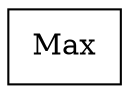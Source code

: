 digraph G {
  rankdir = LR;
  splines = ortho;
  graph [pencolor = transparent, rank = same];
  node  [shape = record];

  node1 [label = "Max"]

}